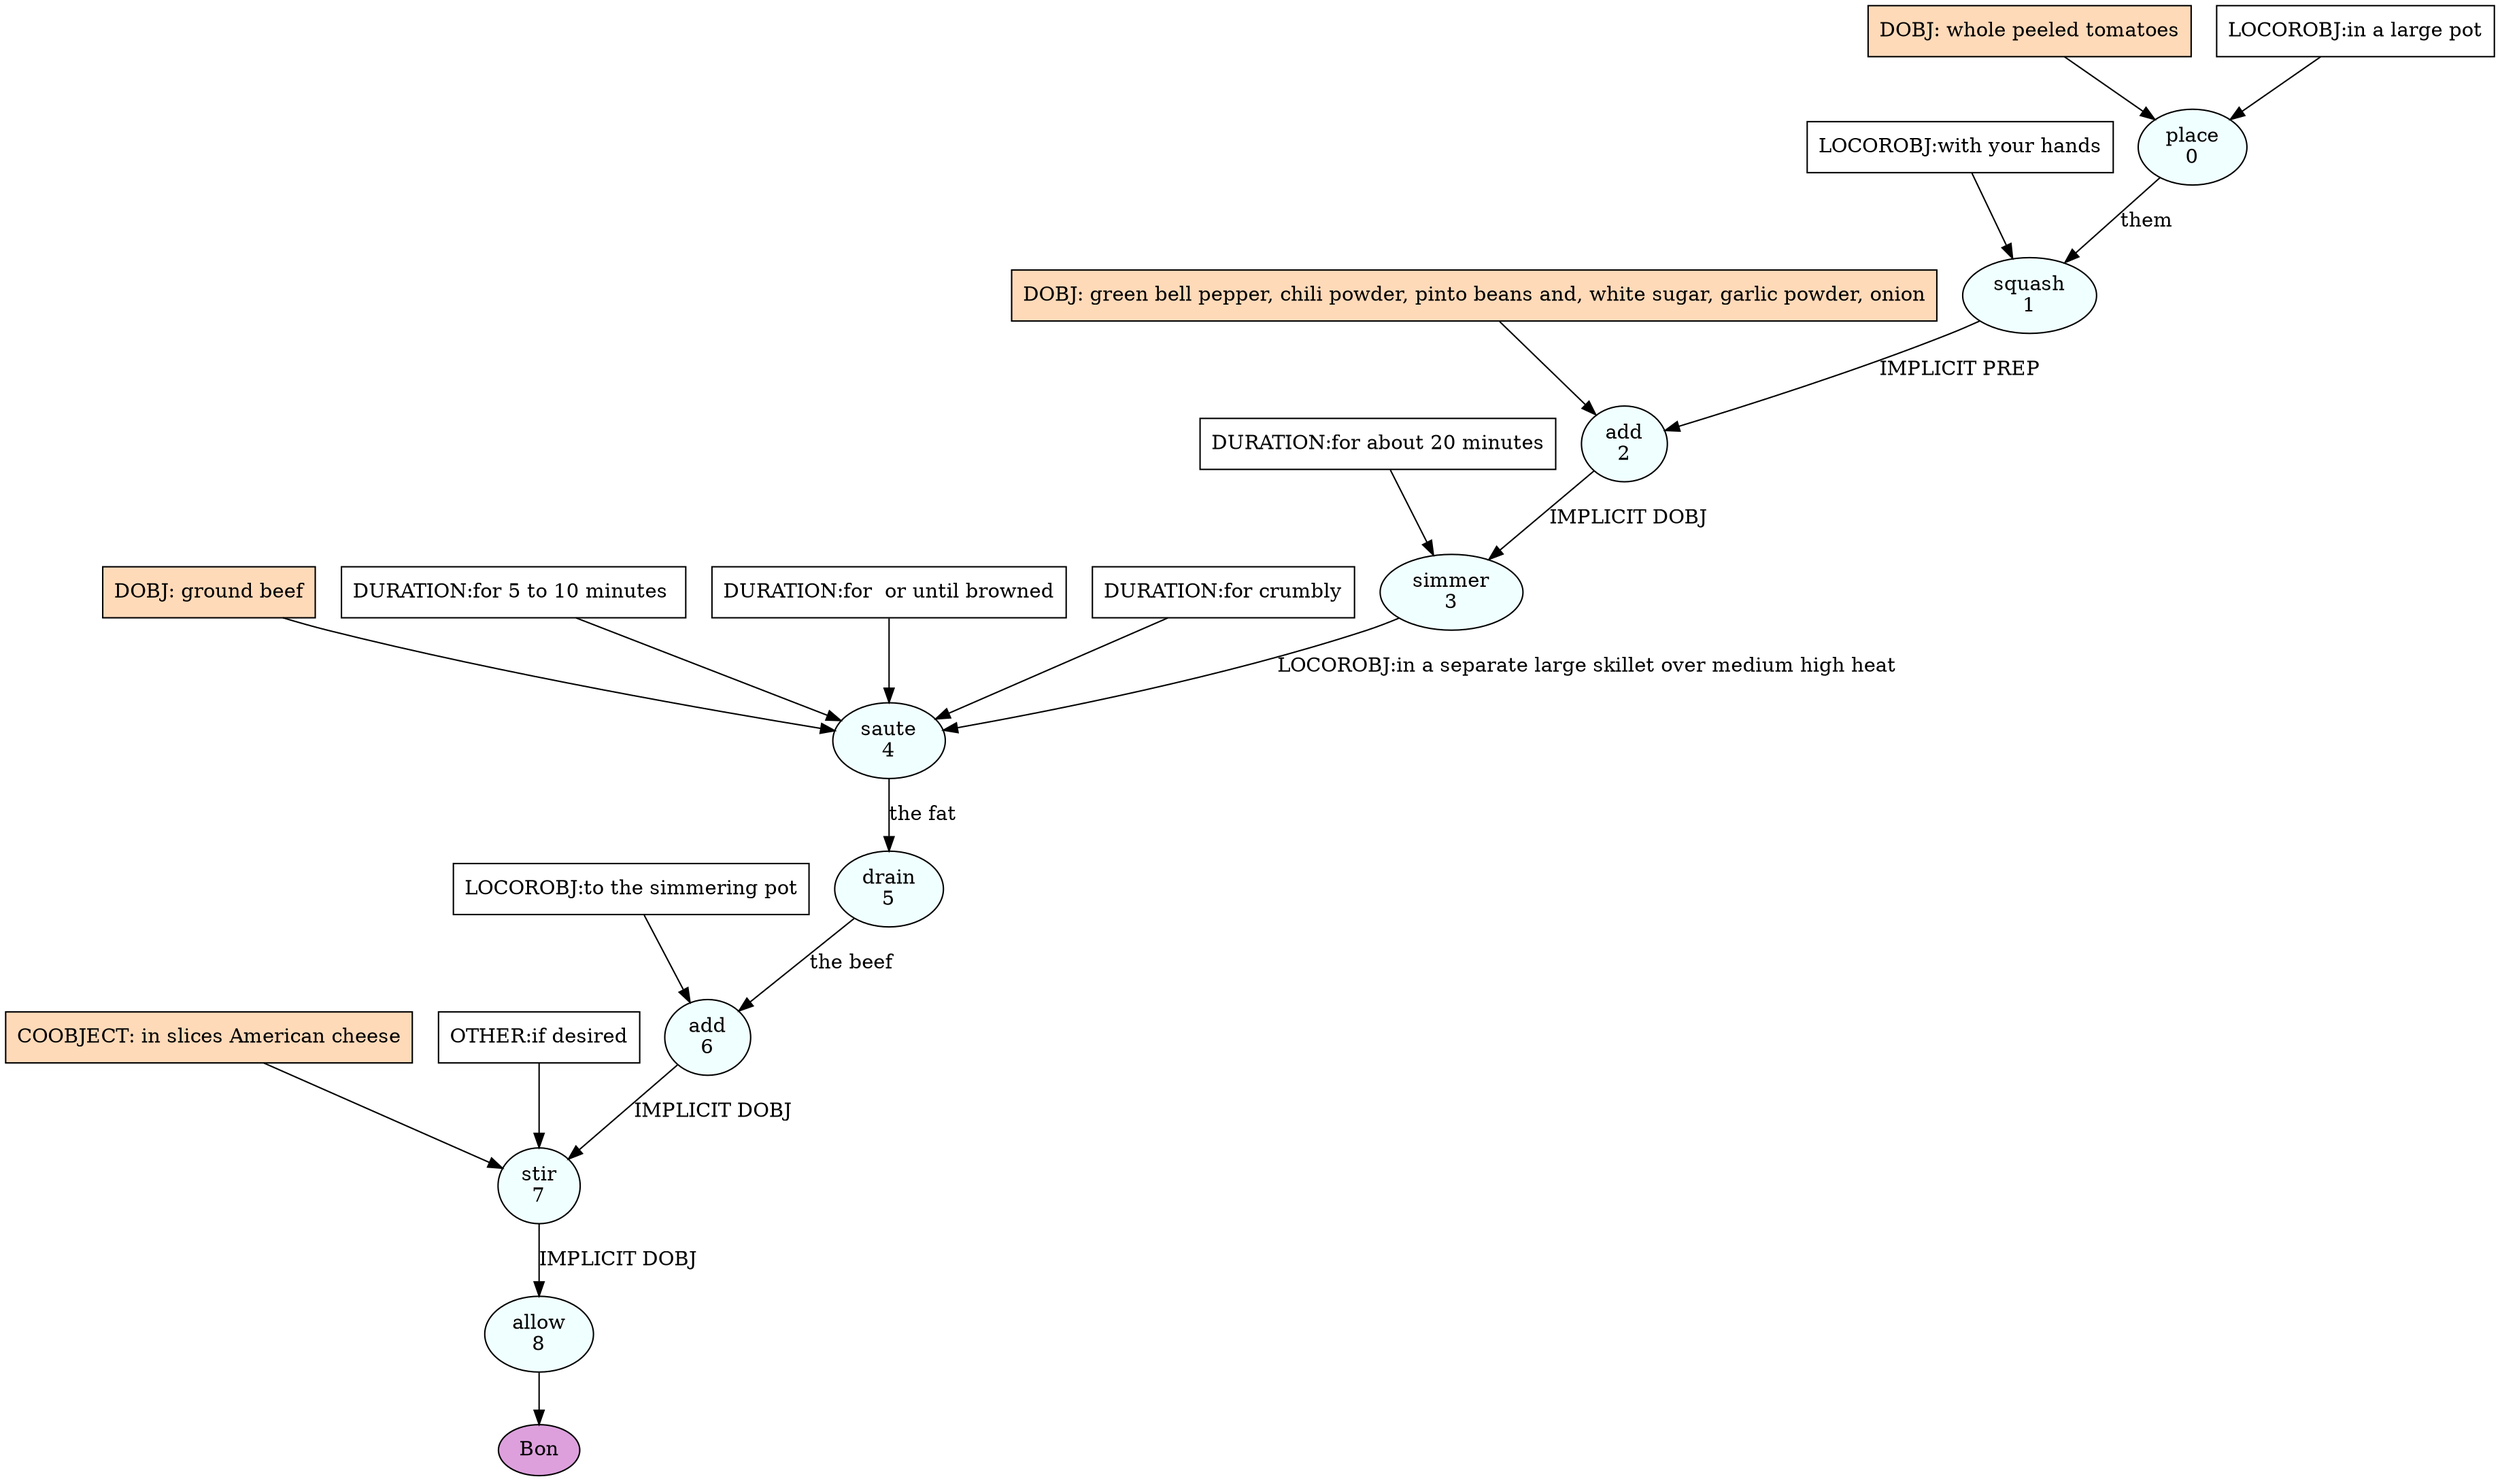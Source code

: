 digraph recipe {
E0[label="place
0", shape=oval, style=filled, fillcolor=azure]
E1[label="squash
1", shape=oval, style=filled, fillcolor=azure]
E2[label="add
2", shape=oval, style=filled, fillcolor=azure]
E3[label="simmer
3", shape=oval, style=filled, fillcolor=azure]
E4[label="saute
4", shape=oval, style=filled, fillcolor=azure]
E5[label="drain
5", shape=oval, style=filled, fillcolor=azure]
E6[label="add
6", shape=oval, style=filled, fillcolor=azure]
E7[label="stir
7", shape=oval, style=filled, fillcolor=azure]
E8[label="allow
8", shape=oval, style=filled, fillcolor=azure]
D0[label="DOBJ: whole peeled tomatoes", shape=box, style=filled, fillcolor=peachpuff]
D0 -> E0
P0_0[label="LOCOROBJ:in a large pot", shape=box, style=filled, fillcolor=white]
P0_0 -> E0
E0 -> E1 [label="them"]
P1_0_0[label="LOCOROBJ:with your hands", shape=box, style=filled, fillcolor=white]
P1_0_0 -> E1
D2_ing[label="DOBJ: green bell pepper, chili powder, pinto beans and, white sugar, garlic powder, onion", shape=box, style=filled, fillcolor=peachpuff]
D2_ing -> E2
E1 -> E2 [label="IMPLICIT PREP"]
E2 -> E3 [label="IMPLICIT DOBJ"]
P3_0_0[label="DURATION:for about 20 minutes", shape=box, style=filled, fillcolor=white]
P3_0_0 -> E3
D4_ing[label="DOBJ: ground beef", shape=box, style=filled, fillcolor=peachpuff]
D4_ing -> E4
E3 -> E4 [label="LOCOROBJ:in a separate large skillet over medium high heat"]
P4_1_0[label="DURATION:for 5 to 10 minutes ", shape=box, style=filled, fillcolor=white]
P4_1_0 -> E4
P4_1_1[label="DURATION:for  or until browned", shape=box, style=filled, fillcolor=white]
P4_1_1 -> E4
P4_1_2[label="DURATION:for crumbly", shape=box, style=filled, fillcolor=white]
P4_1_2 -> E4
E4 -> E5 [label="the fat"]
E5 -> E6 [label="the beef"]
P6_0_0[label="LOCOROBJ:to the simmering pot", shape=box, style=filled, fillcolor=white]
P6_0_0 -> E6
E6 -> E7 [label="IMPLICIT DOBJ"]
P7_0_ing[label="COOBJECT: in slices American cheese", shape=box, style=filled, fillcolor=peachpuff]
P7_0_ing -> E7
P7_1_0[label="OTHER:if desired", shape=box, style=filled, fillcolor=white]
P7_1_0 -> E7
E7 -> E8 [label="IMPLICIT DOBJ"]
EOR[label="Bon", shape=oval, style=filled, fillcolor=plum]
E8 -> EOR
}
